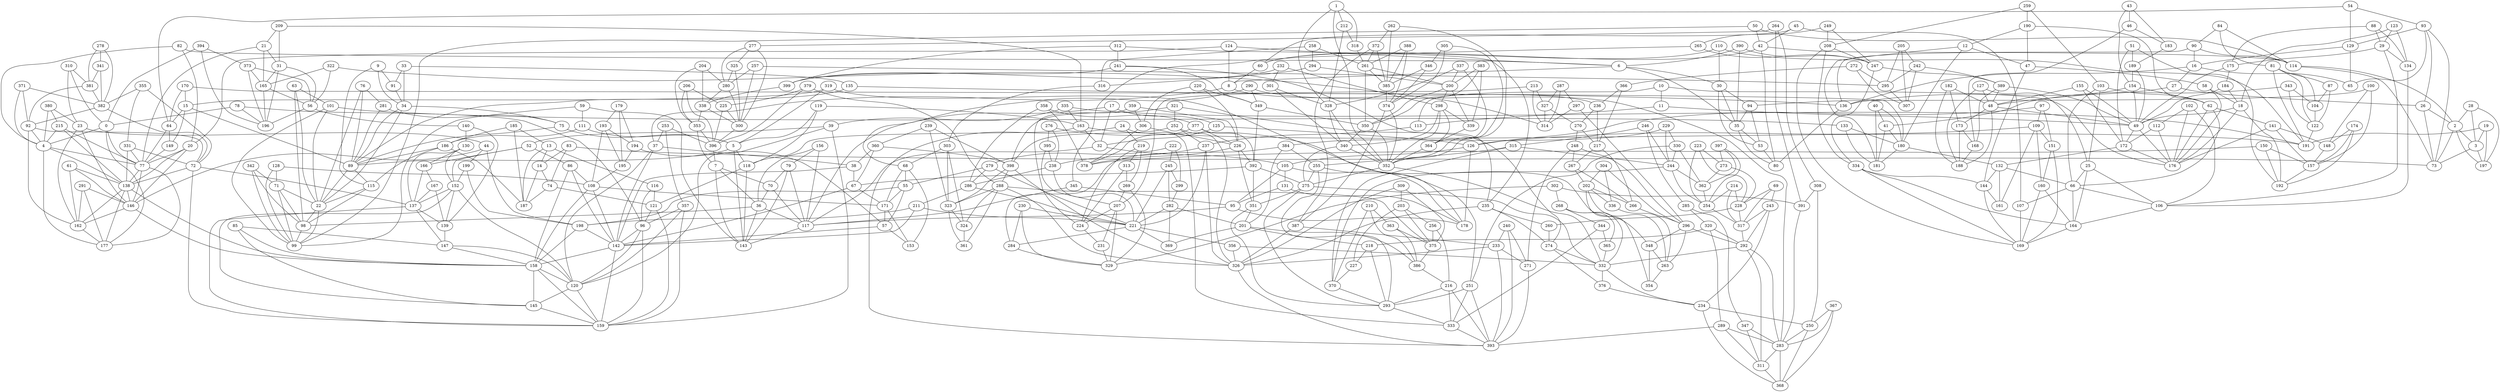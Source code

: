 graph G {
0;
1;
2;
3;
4;
5;
6;
7;
8;
9;
10;
11;
12;
13;
14;
15;
16;
17;
18;
19;
20;
21;
22;
23;
24;
25;
26;
27;
28;
29;
30;
31;
32;
33;
34;
35;
36;
37;
38;
39;
40;
41;
42;
43;
44;
45;
46;
47;
48;
49;
50;
51;
52;
53;
54;
55;
56;
57;
58;
59;
60;
61;
62;
63;
64;
65;
66;
67;
68;
69;
70;
71;
72;
73;
74;
75;
76;
77;
78;
79;
80;
81;
82;
83;
84;
85;
86;
87;
88;
89;
90;
91;
92;
93;
94;
95;
96;
97;
98;
99;
100;
101;
102;
103;
104;
105;
106;
107;
108;
109;
110;
111;
112;
113;
114;
115;
116;
117;
118;
119;
120;
121;
122;
123;
124;
125;
126;
127;
128;
129;
130;
131;
132;
133;
134;
135;
136;
137;
138;
139;
140;
141;
142;
143;
144;
145;
146;
147;
148;
149;
150;
151;
152;
153;
154;
155;
156;
157;
158;
159;
160;
161;
162;
163;
164;
165;
166;
167;
168;
169;
170;
171;
172;
173;
174;
175;
176;
177;
178;
179;
180;
181;
182;
183;
184;
185;
186;
187;
188;
189;
190;
191;
192;
193;
194;
195;
196;
197;
198;
199;
200;
201;
202;
203;
204;
205;
206;
207;
208;
209;
210;
211;
212;
213;
214;
215;
216;
217;
218;
219;
220;
221;
222;
223;
224;
225;
226;
227;
228;
229;
230;
231;
232;
233;
234;
235;
236;
237;
238;
239;
240;
241;
242;
243;
244;
245;
246;
247;
248;
249;
250;
251;
252;
253;
254;
255;
256;
257;
258;
259;
260;
261;
262;
263;
264;
265;
266;
267;
268;
269;
270;
271;
272;
273;
274;
275;
276;
277;
278;
279;
280;
281;
282;
283;
284;
285;
286;
287;
288;
289;
290;
291;
292;
293;
294;
295;
296;
297;
298;
299;
300;
301;
302;
303;
304;
305;
306;
307;
308;
309;
310;
311;
312;
313;
314;
315;
316;
317;
318;
319;
320;
321;
322;
323;
324;
325;
326;
327;
328;
329;
330;
331;
332;
333;
334;
335;
336;
337;
338;
339;
340;
341;
342;
343;
344;
345;
346;
347;
348;
349;
350;
351;
352;
353;
354;
355;
356;
357;
358;
359;
360;
361;
362;
363;
364;
365;
366;
367;
368;
369;
370;
371;
372;
373;
374;
375;
376;
377;
378;
379;
380;
381;
382;
383;
384;
385;
386;
387;
388;
389;
390;
391;
392;
393;
394;
395;
396;
397;
398;
399;
0--177 ;
0--4 ;
0--77 ;
1--212 ;
1--352 ;
1--328 ;
2--3 ;
2--73 ;
2--197 ;
3--197 ;
3--73 ;
4--77 ;
4--138 ;
4--177 ;
5--118 ;
5--143 ;
5--89 ;
6--8 ;
6--30 ;
6--35 ;
7--143 ;
7--70 ;
7--36 ;
8--236 ;
8--37 ;
9--91 ;
9--34 ;
9--115 ;
10--11 ;
10--176 ;
10--113 ;
11--113 ;
11--49 ;
12--47 ;
12--180 ;
12--181 ;
13--14 ;
13--116 ;
13--187 ;
14--187 ;
14--74 ;
15--64 ;
15--149 ;
15--89 ;
16--136 ;
16--65 ;
16--27 ;
17--32 ;
17--117 ;
17--125 ;
18--176 ;
18--192 ;
18--49 ;
19--3 ;
19--197 ;
19--191 ;
20--77 ;
20--138 ;
20--146 ;
21--31 ;
21--77 ;
21--165 ;
22--98 ;
22--89 ;
22--99 ;
23--146 ;
23--162 ;
23--44 ;
24--219 ;
24--333 ;
24--393 ;
25--164 ;
25--66 ;
25--106 ;
26--73 ;
26--2 ;
26--93 ;
27--136 ;
27--26 ;
28--197 ;
28--2 ;
28--3 ;
29--106 ;
29--134 ;
29--175 ;
30--53 ;
30--35 ;
30--94 ;
31--56 ;
31--165 ;
31--196 ;
32--117 ;
32--105 ;
33--91 ;
33--135 ;
33--34 ;
34--89 ;
34--75 ;
34--22 ;
35--53 ;
35--80 ;
36--117 ;
36--143 ;
36--98 ;
37--142 ;
37--120 ;
37--38 ;
38--67 ;
38--142 ;
39--52 ;
39--159 ;
39--120 ;
40--41 ;
40--181 ;
40--180 ;
41--181 ;
41--180 ;
42--80 ;
42--60 ;
42--114 ;
43--46 ;
43--183 ;
43--154 ;
44--199 ;
44--198 ;
44--146 ;
45--107 ;
45--60 ;
45--42 ;
46--168 ;
46--183 ;
47--144 ;
47--58 ;
48--188 ;
48--49 ;
48--173 ;
49--176 ;
49--172 ;
50--42 ;
50--114 ;
50--99 ;
51--192 ;
51--172 ;
51--189 ;
52--152 ;
52--86 ;
52--166 ;
53--80 ;
54--93 ;
54--129 ;
54--64 ;
55--57 ;
55--198 ;
55--171 ;
56--196 ;
56--140 ;
57--153 ;
57--142 ;
58--176 ;
58--18 ;
59--99 ;
59--143 ;
59--111 ;
60--8 ;
61--138 ;
61--146 ;
61--162 ;
62--66 ;
62--176 ;
62--141 ;
63--22 ;
63--98 ;
63--101 ;
64--149 ;
64--77 ;
65--129 ;
65--93 ;
66--164 ;
66--106 ;
66--107 ;
67--142 ;
67--171 ;
68--153 ;
68--171 ;
68--55 ;
69--317 ;
69--243 ;
69--228 ;
70--117 ;
70--36 ;
71--99 ;
71--22 ;
71--98 ;
72--137 ;
72--138 ;
72--159 ;
74--121 ;
74--187 ;
75--89 ;
75--5 ;
76--22 ;
76--89 ;
76--281 ;
77--138 ;
77--146 ;
78--196 ;
78--0 ;
78--96 ;
79--117 ;
79--143 ;
79--70 ;
81--87 ;
81--191 ;
81--122 ;
82--6 ;
82--20 ;
82--4 ;
83--74 ;
83--14 ;
83--73 ;
84--114 ;
84--90 ;
84--81 ;
85--147 ;
85--145 ;
85--158 ;
86--158 ;
86--142 ;
86--108 ;
87--104 ;
87--122 ;
88--29 ;
88--134 ;
88--175 ;
89--115 ;
90--16 ;
90--136 ;
90--114 ;
91--34 ;
92--72 ;
92--162 ;
92--4 ;
93--129 ;
93--73 ;
94--53 ;
94--35 ;
95--117 ;
95--178 ;
95--105 ;
96--120 ;
96--159 ;
96--142 ;
97--109 ;
97--151 ;
97--126 ;
98--115 ;
98--99 ;
100--157 ;
100--148 ;
100--94 ;
101--133 ;
101--22 ;
101--99 ;
102--176 ;
102--112 ;
102--106 ;
103--25 ;
103--66 ;
103--62 ;
104--122 ;
104--81 ;
105--178 ;
105--131 ;
106--164 ;
107--169 ;
108--158 ;
108--142 ;
108--171 ;
109--161 ;
109--126 ;
109--151 ;
110--60 ;
110--191 ;
110--30 ;
111--186 ;
111--5 ;
112--172 ;
112--176 ;
113--237 ;
114--73 ;
114--2 ;
115--22 ;
116--121 ;
116--96 ;
117--143 ;
118--143 ;
118--121 ;
119--5 ;
119--163 ;
119--118 ;
120--159 ;
120--145 ;
121--159 ;
121--96 ;
122--191 ;
123--134 ;
123--29 ;
123--18 ;
124--6 ;
124--8 ;
124--20 ;
125--126 ;
125--32 ;
126--178 ;
126--105 ;
127--25 ;
127--188 ;
127--48 ;
128--71 ;
128--99 ;
128--108 ;
129--16 ;
130--137 ;
130--166 ;
130--152 ;
131--178 ;
131--95 ;
132--144 ;
132--161 ;
132--66 ;
133--181 ;
133--180 ;
134--106 ;
135--89 ;
135--136 ;
136--80 ;
137--139 ;
137--159 ;
137--147 ;
138--146 ;
138--158 ;
139--147 ;
139--152 ;
140--139 ;
140--130 ;
141--148 ;
141--176 ;
141--157 ;
142--159 ;
142--158 ;
144--161 ;
144--169 ;
145--159 ;
145--158 ;
146--162 ;
146--158 ;
147--120 ;
147--158 ;
148--157 ;
149--77 ;
150--192 ;
150--378 ;
150--157 ;
151--169 ;
151--160 ;
152--145 ;
152--137 ;
152--120 ;
153--171 ;
154--48 ;
154--49 ;
154--62 ;
155--172 ;
155--49 ;
155--48 ;
156--79 ;
156--36 ;
156--117 ;
157--192 ;
158--159 ;
158--120 ;
160--169 ;
160--164 ;
160--109 ;
162--177 ;
162--138 ;
163--191 ;
163--118 ;
163--32 ;
164--169 ;
165--196 ;
165--56 ;
166--137 ;
166--167 ;
167--137 ;
167--139 ;
168--188 ;
168--389 ;
170--15 ;
170--180 ;
170--64 ;
171--57 ;
172--176 ;
172--132 ;
173--188 ;
173--168 ;
174--192 ;
174--157 ;
174--148 ;
175--184 ;
175--49 ;
177--138 ;
177--77 ;
179--194 ;
179--195 ;
179--193 ;
180--181 ;
180--132 ;
182--188 ;
182--48 ;
182--173 ;
183--189 ;
184--49 ;
184--18 ;
185--187 ;
185--186 ;
185--13 ;
186--187 ;
186--89 ;
186--115 ;
189--49 ;
189--154 ;
190--62 ;
190--47 ;
190--12 ;
193--195 ;
193--194 ;
193--108 ;
194--195 ;
194--57 ;
195--108 ;
198--158 ;
198--142 ;
199--198 ;
199--152 ;
200--350 ;
200--339 ;
200--298 ;
201--218 ;
201--386 ;
201--369 ;
202--266 ;
202--336 ;
202--354 ;
203--256 ;
203--375 ;
203--227 ;
204--353 ;
204--280 ;
204--338 ;
205--307 ;
205--295 ;
205--242 ;
206--353 ;
206--225 ;
206--396 ;
207--329 ;
207--231 ;
207--224 ;
208--247 ;
208--169 ;
208--334 ;
209--21 ;
209--31 ;
209--163 ;
210--363 ;
210--370 ;
210--386 ;
211--198 ;
211--142 ;
211--221 ;
212--318 ;
212--328 ;
213--327 ;
213--314 ;
213--207 ;
214--254 ;
214--228 ;
214--317 ;
215--77 ;
215--4 ;
215--138 ;
216--333 ;
216--293 ;
216--393 ;
217--266 ;
217--236 ;
217--267 ;
218--293 ;
218--227 ;
219--224 ;
219--269 ;
219--313 ;
220--226 ;
220--306 ;
220--349 ;
221--284 ;
221--356 ;
221--369 ;
222--245 ;
222--299 ;
222--279 ;
223--228 ;
223--273 ;
223--254 ;
224--231 ;
225--396 ;
225--300 ;
226--351 ;
226--392 ;
226--378 ;
227--370 ;
228--317 ;
228--260 ;
229--330 ;
229--384 ;
229--244 ;
230--284 ;
230--329 ;
230--221 ;
231--329 ;
232--399 ;
232--301 ;
232--298 ;
233--393 ;
233--326 ;
233--271 ;
234--250 ;
234--332 ;
234--368 ;
235--260 ;
235--274 ;
235--326 ;
236--270 ;
237--238 ;
237--221 ;
237--326 ;
238--286 ;
238--221 ;
239--398 ;
239--360 ;
239--323 ;
240--271 ;
240--233 ;
240--393 ;
241--399 ;
241--235 ;
241--349 ;
242--295 ;
242--307 ;
242--389 ;
243--317 ;
243--234 ;
243--292 ;
244--254 ;
244--362 ;
244--370 ;
245--299 ;
245--282 ;
245--221 ;
246--285 ;
246--315 ;
246--244 ;
247--389 ;
247--334 ;
248--271 ;
248--296 ;
248--267 ;
249--265 ;
249--247 ;
249--208 ;
250--368 ;
250--283 ;
251--333 ;
251--293 ;
251--393 ;
252--398 ;
252--237 ;
252--326 ;
253--37 ;
253--396 ;
253--357 ;
254--317 ;
255--293 ;
255--251 ;
255--275 ;
256--216 ;
256--375 ;
257--295 ;
257--300 ;
257--280 ;
258--294 ;
258--316 ;
258--261 ;
259--208 ;
259--103 ;
259--190 ;
260--274 ;
261--385 ;
261--200 ;
261--350 ;
262--385 ;
262--352 ;
262--372 ;
263--354 ;
263--202 ;
263--296 ;
264--391 ;
264--308 ;
264--277 ;
265--345 ;
265--247 ;
266--296 ;
266--267 ;
267--202 ;
268--365 ;
268--332 ;
268--344 ;
269--329 ;
269--207 ;
270--248 ;
270--217 ;
271--393 ;
272--366 ;
272--295 ;
272--307 ;
273--228 ;
273--362 ;
274--376 ;
274--332 ;
275--351 ;
275--332 ;
275--293 ;
276--395 ;
276--238 ;
276--348 ;
277--280 ;
277--325 ;
277--300 ;
278--381 ;
278--382 ;
278--341 ;
279--286 ;
279--55 ;
279--221 ;
280--300 ;
280--338 ;
281--89 ;
281--75 ;
282--369 ;
282--201 ;
282--221 ;
283--311 ;
283--292 ;
283--368 ;
284--329 ;
285--320 ;
285--347 ;
286--211 ;
286--221 ;
287--314 ;
287--297 ;
287--327 ;
288--326 ;
288--323 ;
288--375 ;
289--311 ;
289--283 ;
289--393 ;
290--349 ;
290--283 ;
290--68 ;
291--146 ;
291--177 ;
291--162 ;
292--311 ;
292--332 ;
293--333 ;
294--316 ;
294--200 ;
295--307 ;
296--348 ;
296--292 ;
297--314 ;
297--296 ;
298--340 ;
298--339 ;
298--352 ;
299--282 ;
300--396 ;
301--328 ;
301--340 ;
302--391 ;
302--268 ;
302--329 ;
303--68 ;
303--324 ;
303--323 ;
304--336 ;
304--202 ;
304--296 ;
305--346 ;
305--352 ;
305--374 ;
306--226 ;
306--378 ;
308--391 ;
308--250 ;
309--375 ;
309--326 ;
309--203 ;
310--0 ;
310--381 ;
310--23 ;
311--368 ;
312--399 ;
312--241 ;
312--235 ;
313--224 ;
313--269 ;
315--370 ;
315--244 ;
315--255 ;
316--303 ;
317--292 ;
318--261 ;
318--1 ;
319--5 ;
319--178 ;
319--15 ;
320--292 ;
320--289 ;
320--218 ;
321--398 ;
321--252 ;
321--274 ;
322--56 ;
322--165 ;
322--314 ;
323--361 ;
323--324 ;
324--361 ;
324--288 ;
325--280 ;
325--300 ;
326--393 ;
327--270 ;
327--314 ;
328--340 ;
328--352 ;
330--244 ;
330--251 ;
330--362 ;
331--77 ;
331--138 ;
331--72 ;
332--376 ;
333--393 ;
334--164 ;
334--169 ;
334--144 ;
335--163 ;
335--191 ;
335--39 ;
336--263 ;
337--328 ;
337--200 ;
337--364 ;
338--353 ;
338--300 ;
339--364 ;
340--352 ;
340--275 ;
341--382 ;
341--381 ;
342--71 ;
342--98 ;
342--99 ;
343--104 ;
343--41 ;
343--122 ;
344--365 ;
344--333 ;
345--95 ;
345--117 ;
346--374 ;
346--385 ;
347--311 ;
347--283 ;
348--354 ;
348--263 ;
349--350 ;
349--392 ;
350--340 ;
350--352 ;
351--201 ;
351--293 ;
352--332 ;
352--275 ;
353--396 ;
353--7 ;
355--331 ;
355--382 ;
355--72 ;
356--332 ;
356--326 ;
357--96 ;
357--159 ;
357--120 ;
358--378 ;
358--286 ;
358--377 ;
359--226 ;
359--306 ;
359--224 ;
360--67 ;
360--398 ;
360--38 ;
361--288 ;
362--254 ;
363--375 ;
363--386 ;
364--298 ;
364--352 ;
365--332 ;
366--217 ;
366--236 ;
367--368 ;
367--283 ;
367--250 ;
370--293 ;
371--382 ;
371--92 ;
371--4 ;
372--387 ;
372--385 ;
372--261 ;
373--165 ;
373--196 ;
373--56 ;
374--387 ;
374--352 ;
375--386 ;
376--234 ;
377--378 ;
377--226 ;
377--392 ;
379--396 ;
379--225 ;
379--288 ;
380--23 ;
380--215 ;
380--4 ;
381--382 ;
381--92 ;
382--92 ;
382--72 ;
383--339 ;
383--350 ;
383--200 ;
384--201 ;
384--255 ;
384--284 ;
385--374 ;
386--216 ;
387--326 ;
387--233 ;
388--385 ;
388--261 ;
388--374 ;
389--48 ;
389--49 ;
390--35 ;
390--247 ;
390--6 ;
391--283 ;
392--67 ;
392--275 ;
392--351 ;
394--373 ;
394--0 ;
394--196 ;
395--207 ;
395--238 ;
396--7 ;
397--362 ;
397--273 ;
397--254 ;
398--326 ;
398--323 ;
398--288 ;
399--338 ;
}
